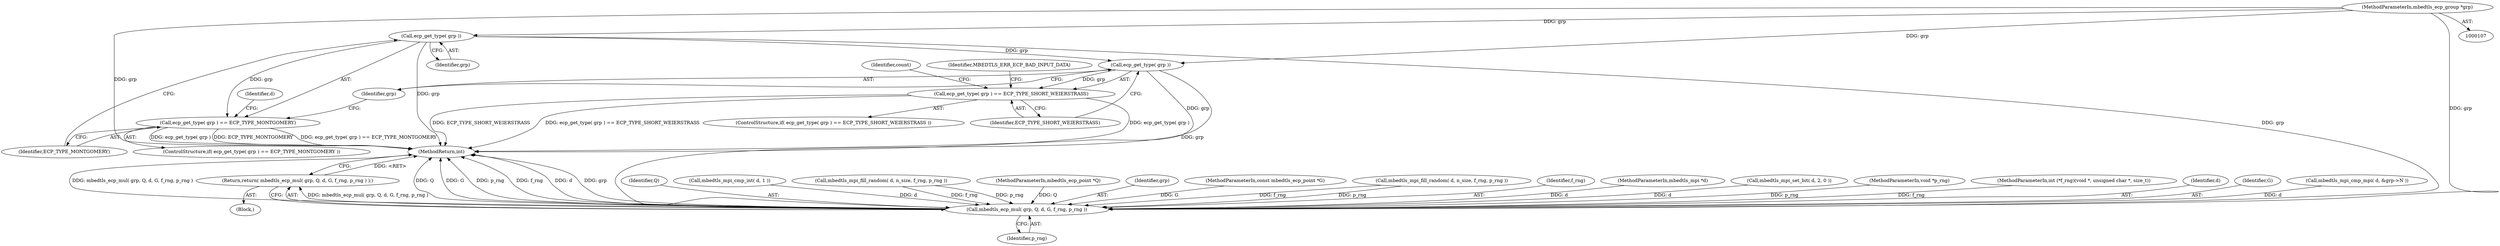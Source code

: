 digraph "1_mbedtls_298a43a77ec0ed2c19a8c924ddd8571ef3e65dfd_2@pointer" {
"1000108" [label="(MethodParameterIn,mbedtls_ecp_group *grp)"];
"1000128" [label="(Call,ecp_get_type( grp ))"];
"1000127" [label="(Call,ecp_get_type( grp ) == ECP_TYPE_MONTGOMERY)"];
"1000191" [label="(Call,ecp_get_type( grp ))"];
"1000190" [label="(Call,ecp_get_type( grp ) == ECP_TYPE_SHORT_WEIERSTRASS)"];
"1000249" [label="(Call,mbedtls_ecp_mul( grp, Q, d, G, f_rng, p_rng ))"];
"1000248" [label="(Return,return( mbedtls_ecp_mul( grp, Q, d, G, f_rng, p_rng ) );)"];
"1000251" [label="(Identifier,Q)"];
"1000240" [label="(Identifier,MBEDTLS_ERR_ECP_BAD_INPUT_DATA)"];
"1000226" [label="(Call,mbedtls_mpi_cmp_int( d, 1 ))"];
"1000129" [label="(Identifier,grp)"];
"1000128" [label="(Call,ecp_get_type( grp ))"];
"1000197" [label="(Identifier,count)"];
"1000249" [label="(Call,mbedtls_ecp_mul( grp, Q, d, G, f_rng, p_rng ))"];
"1000202" [label="(Call,mbedtls_mpi_fill_random( d, n_size, f_rng, p_rng ))"];
"1000191" [label="(Call,ecp_get_type( grp ))"];
"1000111" [label="(MethodParameterIn,mbedtls_ecp_point *Q)"];
"1000250" [label="(Identifier,grp)"];
"1000127" [label="(Call,ecp_get_type( grp ) == ECP_TYPE_MONTGOMERY)"];
"1000130" [label="(Identifier,ECP_TYPE_MONTGOMERY)"];
"1000108" [label="(MethodParameterIn,mbedtls_ecp_group *grp)"];
"1000189" [label="(ControlStructure,if( ecp_get_type( grp ) == ECP_TYPE_SHORT_WEIERSTRASS ))"];
"1000256" [label="(MethodReturn,int)"];
"1000192" [label="(Identifier,grp)"];
"1000109" [label="(MethodParameterIn,const mbedtls_ecp_point *G)"];
"1000136" [label="(Call,mbedtls_mpi_fill_random( d, n_size, f_rng, p_rng ))"];
"1000254" [label="(Identifier,f_rng)"];
"1000110" [label="(MethodParameterIn,mbedtls_mpi *d)"];
"1000184" [label="(Call,mbedtls_mpi_set_bit( d, 2, 0 ))"];
"1000190" [label="(Call,ecp_get_type( grp ) == ECP_TYPE_SHORT_WEIERSTRASS)"];
"1000113" [label="(MethodParameterIn,void *p_rng)"];
"1000112" [label="(MethodParameterIn,int (*f_rng)(void *, unsigned char *, size_t))"];
"1000114" [label="(Block,)"];
"1000126" [label="(ControlStructure,if( ecp_get_type( grp ) == ECP_TYPE_MONTGOMERY ))"];
"1000193" [label="(Identifier,ECP_TYPE_SHORT_WEIERSTRASS)"];
"1000252" [label="(Identifier,d)"];
"1000253" [label="(Identifier,G)"];
"1000137" [label="(Identifier,d)"];
"1000231" [label="(Call,mbedtls_mpi_cmp_mpi( d, &grp->N ))"];
"1000255" [label="(Identifier,p_rng)"];
"1000248" [label="(Return,return( mbedtls_ecp_mul( grp, Q, d, G, f_rng, p_rng ) );)"];
"1000108" -> "1000107"  [label="AST: "];
"1000108" -> "1000256"  [label="DDG: grp"];
"1000108" -> "1000128"  [label="DDG: grp"];
"1000108" -> "1000191"  [label="DDG: grp"];
"1000108" -> "1000249"  [label="DDG: grp"];
"1000128" -> "1000127"  [label="AST: "];
"1000128" -> "1000129"  [label="CFG: "];
"1000129" -> "1000128"  [label="AST: "];
"1000130" -> "1000128"  [label="CFG: "];
"1000128" -> "1000256"  [label="DDG: grp"];
"1000128" -> "1000127"  [label="DDG: grp"];
"1000128" -> "1000191"  [label="DDG: grp"];
"1000128" -> "1000249"  [label="DDG: grp"];
"1000127" -> "1000126"  [label="AST: "];
"1000127" -> "1000130"  [label="CFG: "];
"1000130" -> "1000127"  [label="AST: "];
"1000137" -> "1000127"  [label="CFG: "];
"1000192" -> "1000127"  [label="CFG: "];
"1000127" -> "1000256"  [label="DDG: ECP_TYPE_MONTGOMERY"];
"1000127" -> "1000256"  [label="DDG: ecp_get_type( grp ) == ECP_TYPE_MONTGOMERY"];
"1000127" -> "1000256"  [label="DDG: ecp_get_type( grp )"];
"1000191" -> "1000190"  [label="AST: "];
"1000191" -> "1000192"  [label="CFG: "];
"1000192" -> "1000191"  [label="AST: "];
"1000193" -> "1000191"  [label="CFG: "];
"1000191" -> "1000256"  [label="DDG: grp"];
"1000191" -> "1000190"  [label="DDG: grp"];
"1000191" -> "1000249"  [label="DDG: grp"];
"1000190" -> "1000189"  [label="AST: "];
"1000190" -> "1000193"  [label="CFG: "];
"1000193" -> "1000190"  [label="AST: "];
"1000197" -> "1000190"  [label="CFG: "];
"1000240" -> "1000190"  [label="CFG: "];
"1000190" -> "1000256"  [label="DDG: ecp_get_type( grp ) == ECP_TYPE_SHORT_WEIERSTRASS"];
"1000190" -> "1000256"  [label="DDG: ecp_get_type( grp )"];
"1000190" -> "1000256"  [label="DDG: ECP_TYPE_SHORT_WEIERSTRASS"];
"1000249" -> "1000248"  [label="AST: "];
"1000249" -> "1000255"  [label="CFG: "];
"1000250" -> "1000249"  [label="AST: "];
"1000251" -> "1000249"  [label="AST: "];
"1000252" -> "1000249"  [label="AST: "];
"1000253" -> "1000249"  [label="AST: "];
"1000254" -> "1000249"  [label="AST: "];
"1000255" -> "1000249"  [label="AST: "];
"1000248" -> "1000249"  [label="CFG: "];
"1000249" -> "1000256"  [label="DDG: Q"];
"1000249" -> "1000256"  [label="DDG: G"];
"1000249" -> "1000256"  [label="DDG: p_rng"];
"1000249" -> "1000256"  [label="DDG: f_rng"];
"1000249" -> "1000256"  [label="DDG: d"];
"1000249" -> "1000256"  [label="DDG: grp"];
"1000249" -> "1000256"  [label="DDG: mbedtls_ecp_mul( grp, Q, d, G, f_rng, p_rng )"];
"1000249" -> "1000248"  [label="DDG: mbedtls_ecp_mul( grp, Q, d, G, f_rng, p_rng )"];
"1000111" -> "1000249"  [label="DDG: Q"];
"1000226" -> "1000249"  [label="DDG: d"];
"1000184" -> "1000249"  [label="DDG: d"];
"1000231" -> "1000249"  [label="DDG: d"];
"1000110" -> "1000249"  [label="DDG: d"];
"1000109" -> "1000249"  [label="DDG: G"];
"1000136" -> "1000249"  [label="DDG: f_rng"];
"1000136" -> "1000249"  [label="DDG: p_rng"];
"1000202" -> "1000249"  [label="DDG: f_rng"];
"1000202" -> "1000249"  [label="DDG: p_rng"];
"1000112" -> "1000249"  [label="DDG: f_rng"];
"1000113" -> "1000249"  [label="DDG: p_rng"];
"1000248" -> "1000114"  [label="AST: "];
"1000256" -> "1000248"  [label="CFG: "];
"1000248" -> "1000256"  [label="DDG: <RET>"];
}
